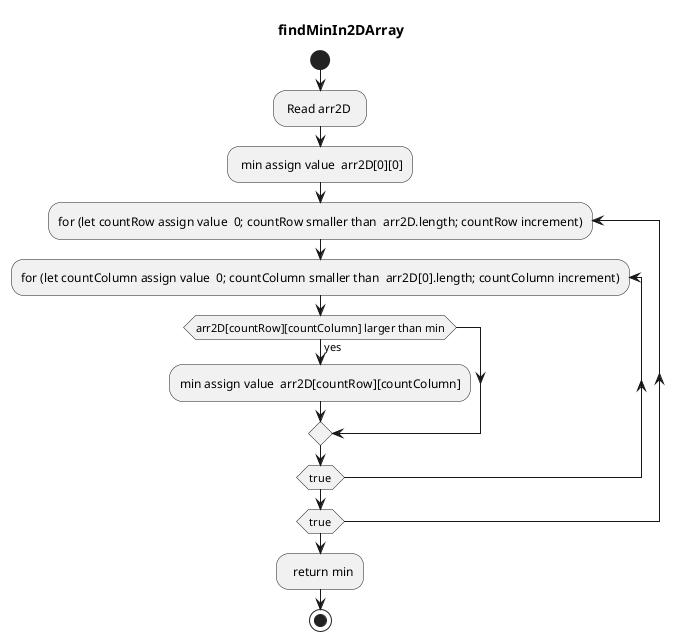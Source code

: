 
@startuml findMinIn2DArray
title findMinIn2DArray
start
: Read arr2D  ;
: min assign value  arr2D[0][0];
repeat:for (let countRow assign value  0; countRow smaller than  arr2D.length; countRow increment)   
    repeat:for (let countColumn assign value  0; countColumn smaller than  arr2D[0].length; countColumn increment)     
    if (arr2D[countRow][countColumn] larger than min) then (yes ) 
        :min assign value  arr2D[countRow][countColumn];
    endif 
repeat while(true)
repeat while(true)
:  return min; 
stop
@endumld